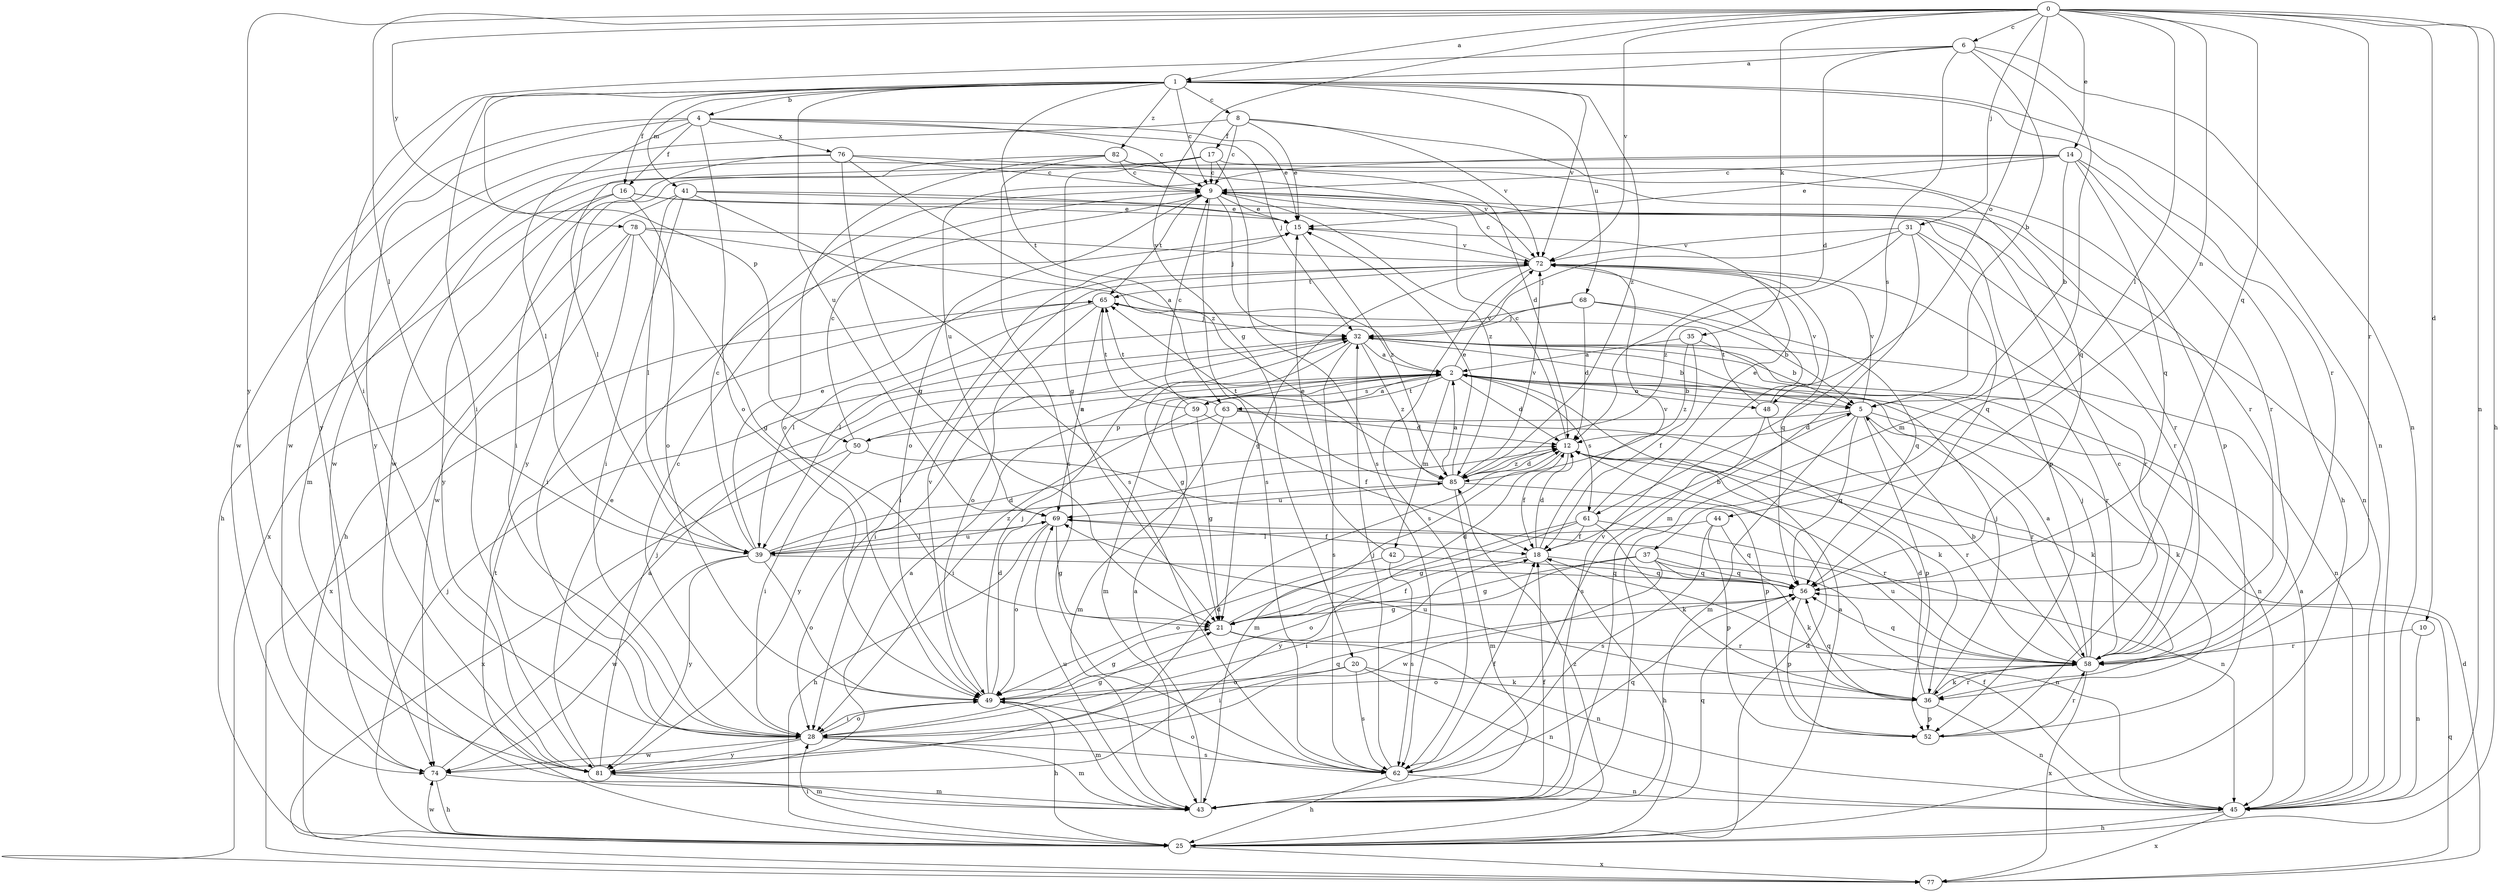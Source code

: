 strict digraph  {
0;
1;
2;
4;
5;
6;
8;
9;
10;
12;
14;
15;
16;
17;
18;
20;
21;
25;
28;
31;
32;
35;
36;
37;
39;
41;
42;
43;
44;
45;
48;
49;
50;
52;
56;
58;
59;
61;
62;
63;
65;
68;
69;
72;
74;
76;
77;
78;
81;
82;
85;
0 -> 1  [label=a];
0 -> 6  [label=c];
0 -> 10  [label=d];
0 -> 14  [label=e];
0 -> 20  [label=g];
0 -> 25  [label=h];
0 -> 31  [label=j];
0 -> 35  [label=k];
0 -> 37  [label=l];
0 -> 39  [label=l];
0 -> 44  [label=n];
0 -> 45  [label=n];
0 -> 48  [label=o];
0 -> 56  [label=q];
0 -> 58  [label=r];
0 -> 72  [label=v];
0 -> 78  [label=y];
0 -> 81  [label=y];
1 -> 4  [label=b];
1 -> 8  [label=c];
1 -> 9  [label=c];
1 -> 16  [label=f];
1 -> 28  [label=i];
1 -> 41  [label=m];
1 -> 45  [label=n];
1 -> 50  [label=p];
1 -> 58  [label=r];
1 -> 63  [label=t];
1 -> 68  [label=u];
1 -> 69  [label=u];
1 -> 72  [label=v];
1 -> 81  [label=y];
1 -> 82  [label=z];
1 -> 85  [label=z];
2 -> 5  [label=b];
2 -> 12  [label=d];
2 -> 42  [label=m];
2 -> 43  [label=m];
2 -> 45  [label=n];
2 -> 48  [label=o];
2 -> 59  [label=s];
2 -> 61  [label=s];
2 -> 63  [label=t];
2 -> 72  [label=v];
4 -> 9  [label=c];
4 -> 15  [label=e];
4 -> 16  [label=f];
4 -> 32  [label=j];
4 -> 39  [label=l];
4 -> 49  [label=o];
4 -> 74  [label=w];
4 -> 76  [label=x];
4 -> 81  [label=y];
5 -> 12  [label=d];
5 -> 36  [label=k];
5 -> 43  [label=m];
5 -> 50  [label=p];
5 -> 52  [label=p];
5 -> 56  [label=q];
5 -> 58  [label=r];
5 -> 72  [label=v];
6 -> 1  [label=a];
6 -> 5  [label=b];
6 -> 12  [label=d];
6 -> 28  [label=i];
6 -> 43  [label=m];
6 -> 45  [label=n];
6 -> 61  [label=s];
8 -> 9  [label=c];
8 -> 15  [label=e];
8 -> 17  [label=f];
8 -> 56  [label=q];
8 -> 72  [label=v];
8 -> 74  [label=w];
9 -> 15  [label=e];
9 -> 32  [label=j];
9 -> 49  [label=o];
9 -> 58  [label=r];
9 -> 62  [label=s];
9 -> 65  [label=t];
9 -> 85  [label=z];
10 -> 45  [label=n];
10 -> 58  [label=r];
12 -> 9  [label=c];
12 -> 18  [label=f];
12 -> 43  [label=m];
12 -> 58  [label=r];
12 -> 85  [label=z];
14 -> 5  [label=b];
14 -> 9  [label=c];
14 -> 15  [label=e];
14 -> 25  [label=h];
14 -> 56  [label=q];
14 -> 58  [label=r];
14 -> 69  [label=u];
14 -> 74  [label=w];
15 -> 72  [label=v];
15 -> 85  [label=z];
16 -> 15  [label=e];
16 -> 25  [label=h];
16 -> 45  [label=n];
16 -> 49  [label=o];
16 -> 81  [label=y];
17 -> 9  [label=c];
17 -> 21  [label=g];
17 -> 52  [label=p];
17 -> 62  [label=s];
17 -> 74  [label=w];
17 -> 81  [label=y];
18 -> 5  [label=b];
18 -> 12  [label=d];
18 -> 25  [label=h];
18 -> 28  [label=i];
18 -> 56  [label=q];
18 -> 72  [label=v];
20 -> 28  [label=i];
20 -> 36  [label=k];
20 -> 45  [label=n];
20 -> 49  [label=o];
20 -> 62  [label=s];
21 -> 12  [label=d];
21 -> 18  [label=f];
21 -> 45  [label=n];
21 -> 58  [label=r];
25 -> 2  [label=a];
25 -> 12  [label=d];
25 -> 28  [label=i];
25 -> 32  [label=j];
25 -> 65  [label=t];
25 -> 74  [label=w];
25 -> 77  [label=x];
25 -> 85  [label=z];
28 -> 9  [label=c];
28 -> 21  [label=g];
28 -> 43  [label=m];
28 -> 49  [label=o];
28 -> 56  [label=q];
28 -> 62  [label=s];
28 -> 74  [label=w];
28 -> 81  [label=y];
31 -> 32  [label=j];
31 -> 43  [label=m];
31 -> 56  [label=q];
31 -> 58  [label=r];
31 -> 72  [label=v];
31 -> 85  [label=z];
32 -> 2  [label=a];
32 -> 5  [label=b];
32 -> 21  [label=g];
32 -> 28  [label=i];
32 -> 45  [label=n];
32 -> 58  [label=r];
32 -> 62  [label=s];
32 -> 85  [label=z];
35 -> 2  [label=a];
35 -> 5  [label=b];
35 -> 18  [label=f];
35 -> 85  [label=z];
36 -> 12  [label=d];
36 -> 32  [label=j];
36 -> 45  [label=n];
36 -> 52  [label=p];
36 -> 56  [label=q];
36 -> 58  [label=r];
36 -> 69  [label=u];
37 -> 21  [label=g];
37 -> 36  [label=k];
37 -> 45  [label=n];
37 -> 49  [label=o];
37 -> 56  [label=q];
37 -> 74  [label=w];
39 -> 9  [label=c];
39 -> 12  [label=d];
39 -> 15  [label=e];
39 -> 49  [label=o];
39 -> 56  [label=q];
39 -> 69  [label=u];
39 -> 74  [label=w];
39 -> 81  [label=y];
39 -> 85  [label=z];
41 -> 15  [label=e];
41 -> 28  [label=i];
41 -> 39  [label=l];
41 -> 52  [label=p];
41 -> 62  [label=s];
41 -> 77  [label=x];
42 -> 15  [label=e];
42 -> 49  [label=o];
42 -> 56  [label=q];
42 -> 62  [label=s];
43 -> 2  [label=a];
43 -> 18  [label=f];
43 -> 56  [label=q];
43 -> 69  [label=u];
43 -> 72  [label=v];
44 -> 39  [label=l];
44 -> 52  [label=p];
44 -> 56  [label=q];
44 -> 62  [label=s];
45 -> 2  [label=a];
45 -> 18  [label=f];
45 -> 25  [label=h];
45 -> 77  [label=x];
48 -> 36  [label=k];
48 -> 62  [label=s];
48 -> 65  [label=t];
48 -> 72  [label=v];
49 -> 12  [label=d];
49 -> 21  [label=g];
49 -> 25  [label=h];
49 -> 28  [label=i];
49 -> 32  [label=j];
49 -> 43  [label=m];
49 -> 72  [label=v];
50 -> 2  [label=a];
50 -> 9  [label=c];
50 -> 28  [label=i];
50 -> 52  [label=p];
50 -> 77  [label=x];
52 -> 9  [label=c];
52 -> 58  [label=r];
56 -> 21  [label=g];
56 -> 52  [label=p];
58 -> 2  [label=a];
58 -> 5  [label=b];
58 -> 32  [label=j];
58 -> 36  [label=k];
58 -> 49  [label=o];
58 -> 56  [label=q];
58 -> 69  [label=u];
58 -> 77  [label=x];
59 -> 2  [label=a];
59 -> 9  [label=c];
59 -> 18  [label=f];
59 -> 21  [label=g];
59 -> 28  [label=i];
59 -> 65  [label=t];
61 -> 15  [label=e];
61 -> 18  [label=f];
61 -> 21  [label=g];
61 -> 36  [label=k];
61 -> 45  [label=n];
61 -> 81  [label=y];
62 -> 18  [label=f];
62 -> 25  [label=h];
62 -> 32  [label=j];
62 -> 45  [label=n];
62 -> 49  [label=o];
62 -> 56  [label=q];
63 -> 12  [label=d];
63 -> 36  [label=k];
63 -> 43  [label=m];
63 -> 65  [label=t];
63 -> 81  [label=y];
65 -> 32  [label=j];
65 -> 39  [label=l];
65 -> 49  [label=o];
65 -> 69  [label=u];
65 -> 77  [label=x];
68 -> 5  [label=b];
68 -> 12  [label=d];
68 -> 32  [label=j];
68 -> 39  [label=l];
68 -> 56  [label=q];
69 -> 18  [label=f];
69 -> 21  [label=g];
69 -> 25  [label=h];
69 -> 39  [label=l];
69 -> 49  [label=o];
72 -> 9  [label=c];
72 -> 21  [label=g];
72 -> 28  [label=i];
72 -> 56  [label=q];
72 -> 58  [label=r];
72 -> 62  [label=s];
72 -> 65  [label=t];
74 -> 2  [label=a];
74 -> 25  [label=h];
74 -> 43  [label=m];
76 -> 9  [label=c];
76 -> 21  [label=g];
76 -> 28  [label=i];
76 -> 43  [label=m];
76 -> 72  [label=v];
76 -> 85  [label=z];
77 -> 12  [label=d];
77 -> 56  [label=q];
78 -> 2  [label=a];
78 -> 21  [label=g];
78 -> 25  [label=h];
78 -> 28  [label=i];
78 -> 72  [label=v];
78 -> 74  [label=w];
81 -> 2  [label=a];
81 -> 12  [label=d];
81 -> 15  [label=e];
81 -> 32  [label=j];
81 -> 43  [label=m];
82 -> 9  [label=c];
82 -> 12  [label=d];
82 -> 39  [label=l];
82 -> 49  [label=o];
82 -> 58  [label=r];
82 -> 62  [label=s];
85 -> 2  [label=a];
85 -> 12  [label=d];
85 -> 15  [label=e];
85 -> 43  [label=m];
85 -> 58  [label=r];
85 -> 65  [label=t];
85 -> 69  [label=u];
85 -> 72  [label=v];
}
